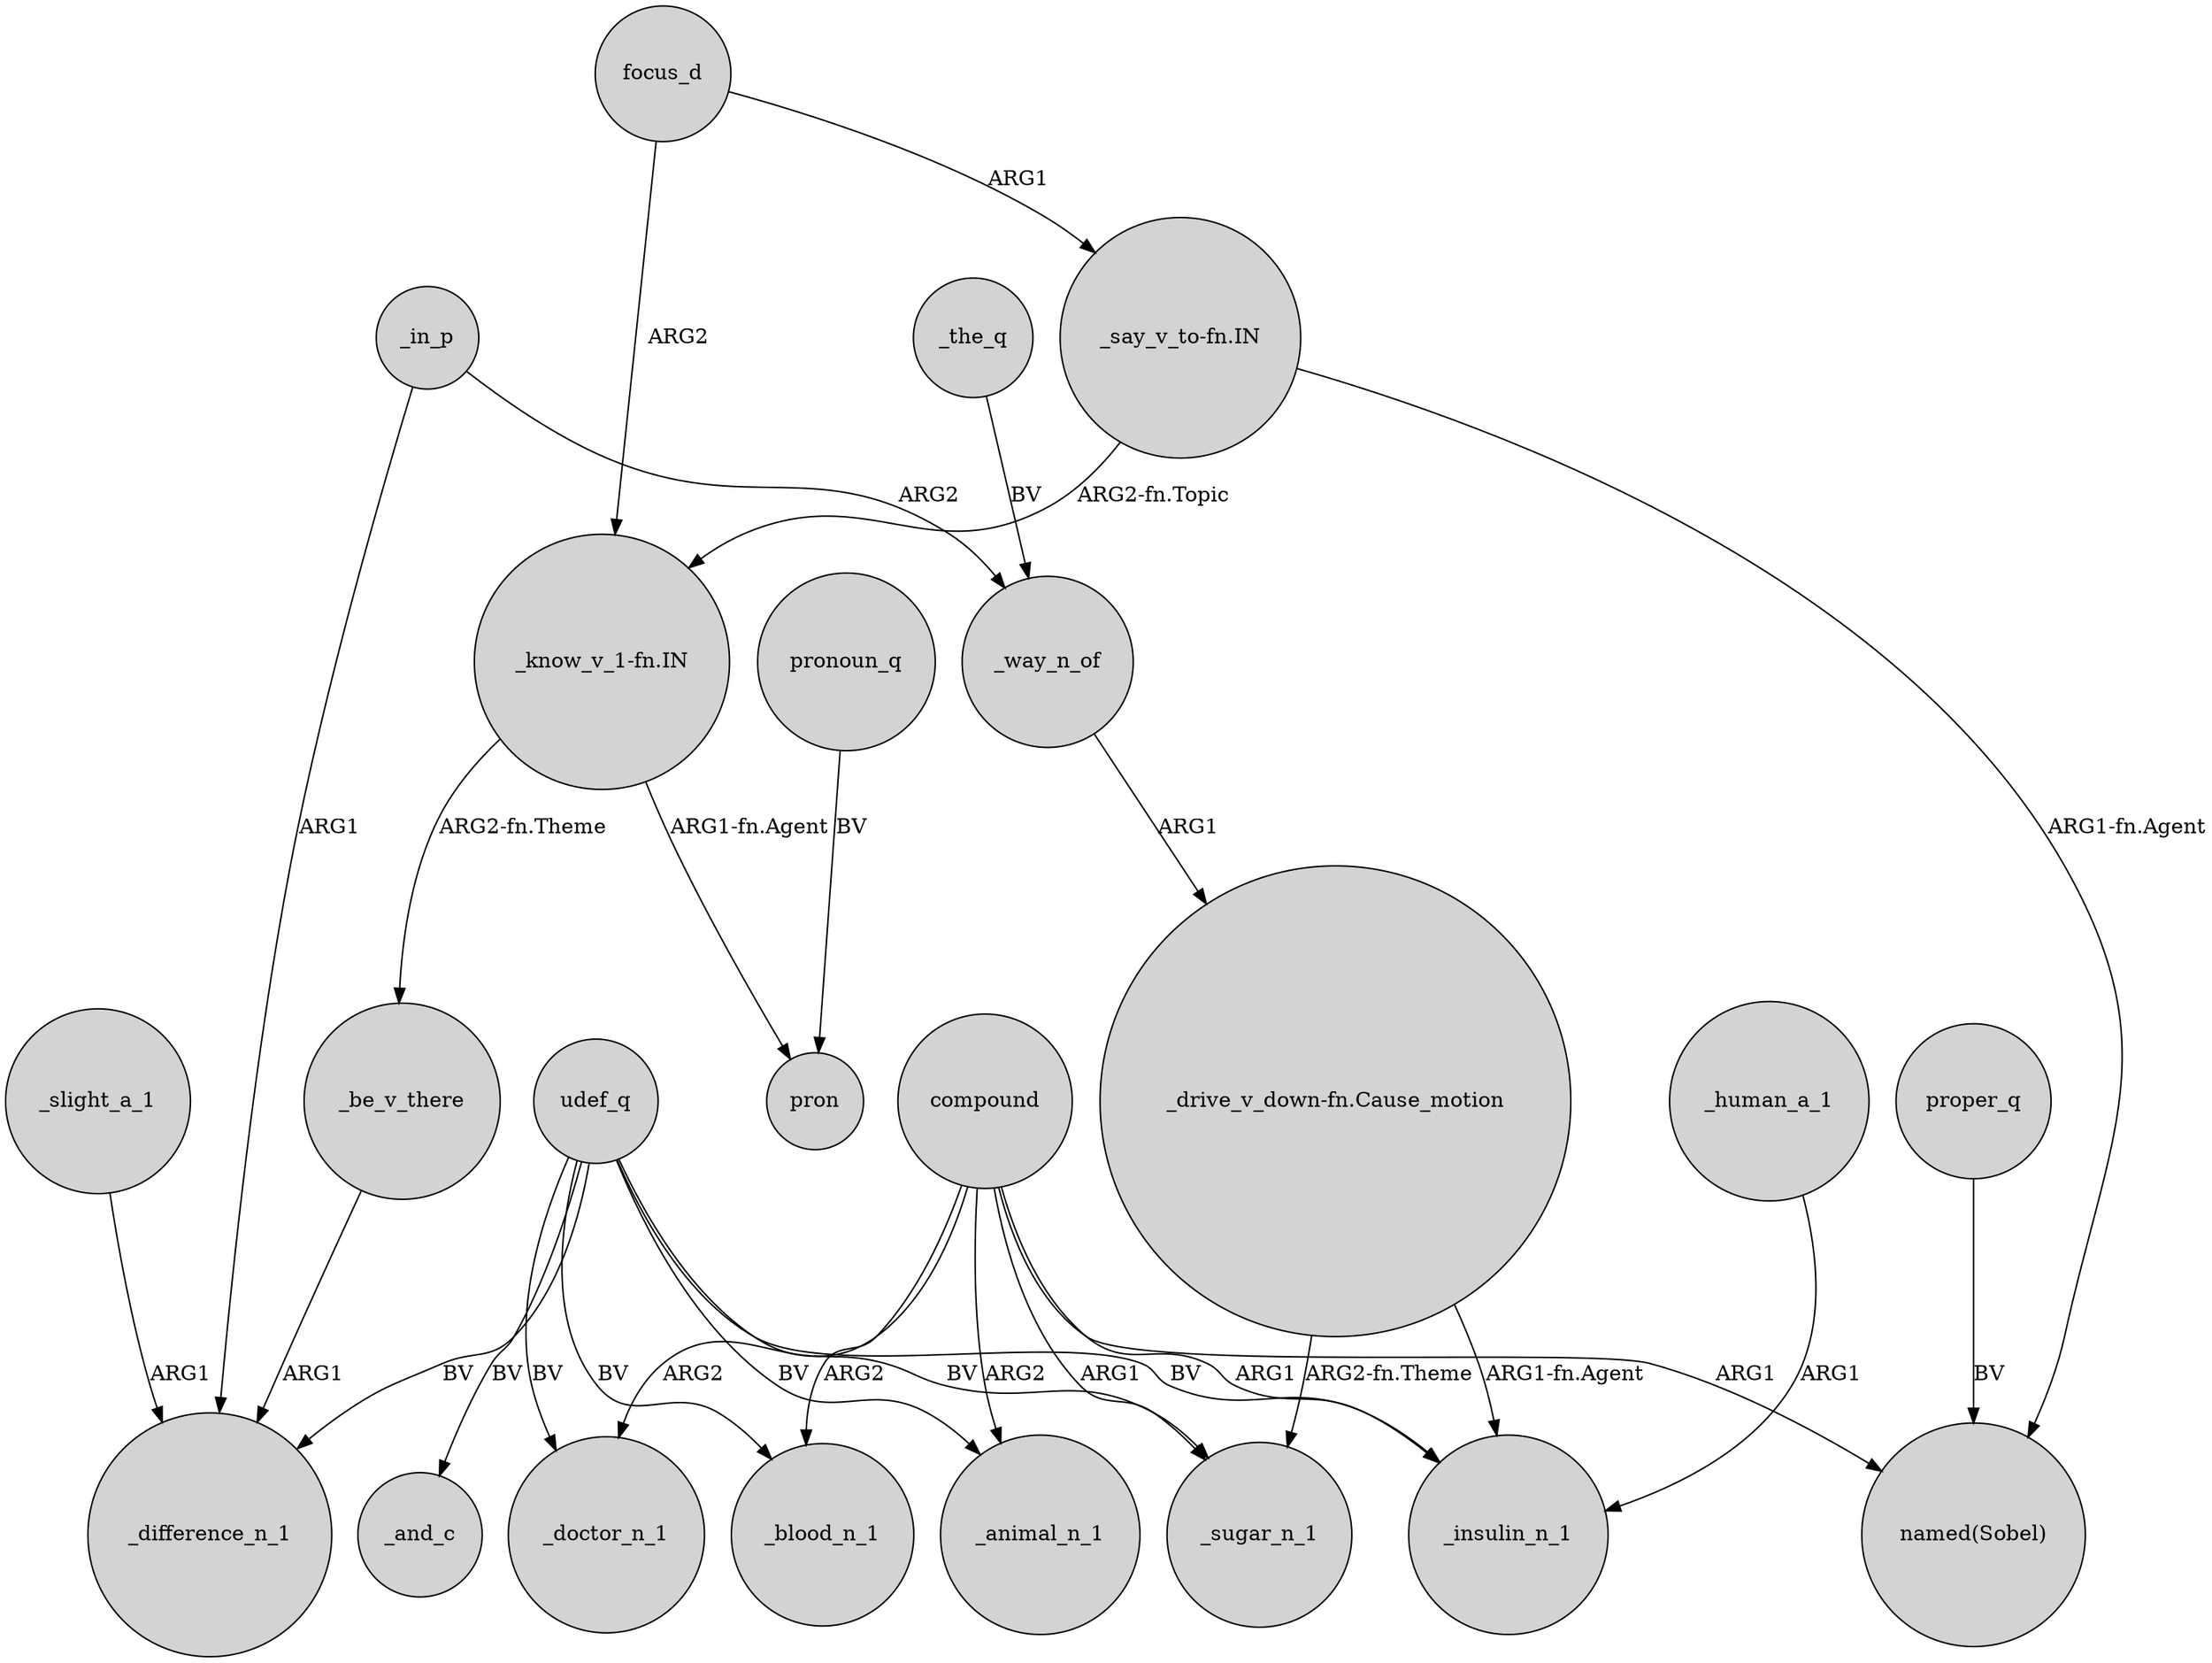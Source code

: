 digraph {
	node [shape=circle style=filled]
	_slight_a_1 -> _difference_n_1 [label=ARG1]
	udef_q -> _insulin_n_1 [label=BV]
	focus_d -> "_know_v_1-fn.IN" [label=ARG2]
	compound -> _doctor_n_1 [label=ARG2]
	compound -> "named(Sobel)" [label=ARG1]
	"_drive_v_down-fn.Cause_motion" -> _sugar_n_1 [label="ARG2-fn.Theme"]
	_the_q -> _way_n_of [label=BV]
	compound -> _insulin_n_1 [label=ARG1]
	"_know_v_1-fn.IN" -> pron [label="ARG1-fn.Agent"]
	udef_q -> _doctor_n_1 [label=BV]
	udef_q -> _sugar_n_1 [label=BV]
	udef_q -> _blood_n_1 [label=BV]
	pronoun_q -> pron [label=BV]
	proper_q -> "named(Sobel)" [label=BV]
	"_say_v_to-fn.IN" -> "_know_v_1-fn.IN" [label="ARG2-fn.Topic"]
	udef_q -> _animal_n_1 [label=BV]
	compound -> _sugar_n_1 [label=ARG1]
	_in_p -> _difference_n_1 [label=ARG1]
	compound -> _animal_n_1 [label=ARG2]
	_human_a_1 -> _insulin_n_1 [label=ARG1]
	"_say_v_to-fn.IN" -> "named(Sobel)" [label="ARG1-fn.Agent"]
	"_drive_v_down-fn.Cause_motion" -> _insulin_n_1 [label="ARG1-fn.Agent"]
	udef_q -> _difference_n_1 [label=BV]
	_in_p -> _way_n_of [label=ARG2]
	udef_q -> _and_c [label=BV]
	_way_n_of -> "_drive_v_down-fn.Cause_motion" [label=ARG1]
	"_know_v_1-fn.IN" -> _be_v_there [label="ARG2-fn.Theme"]
	focus_d -> "_say_v_to-fn.IN" [label=ARG1]
	compound -> _blood_n_1 [label=ARG2]
	_be_v_there -> _difference_n_1 [label=ARG1]
}
